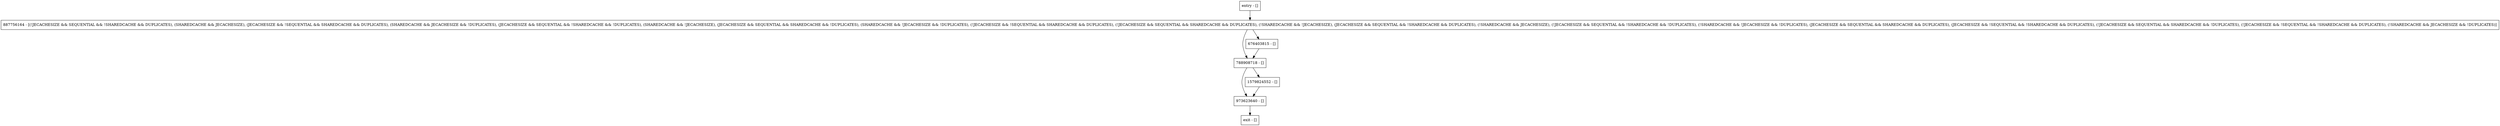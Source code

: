 digraph refreshTreeAdminMemoryUsage {
node [shape=record];
entry [label="entry - []"];
exit [label="exit - []"];
887756164 [label="887756164 - [(!JECACHESIZE && SEQUENTIAL && !SHAREDCACHE && DUPLICATES), (SHAREDCACHE && JECACHESIZE), (JECACHESIZE && !SEQUENTIAL && SHAREDCACHE && DUPLICATES), (SHAREDCACHE && JECACHESIZE && !DUPLICATES), (JECACHESIZE && SEQUENTIAL && !SHAREDCACHE && !DUPLICATES), (SHAREDCACHE && !JECACHESIZE), (JECACHESIZE && SEQUENTIAL && SHAREDCACHE && !DUPLICATES), (SHAREDCACHE && !JECACHESIZE && !DUPLICATES), (!JECACHESIZE && !SEQUENTIAL && SHAREDCACHE && DUPLICATES), (!JECACHESIZE && SEQUENTIAL && SHAREDCACHE && DUPLICATES), (!SHAREDCACHE && !JECACHESIZE), (JECACHESIZE && SEQUENTIAL && !SHAREDCACHE && DUPLICATES), (!SHAREDCACHE && JECACHESIZE), (!JECACHESIZE && SEQUENTIAL && !SHAREDCACHE && !DUPLICATES), (!SHAREDCACHE && !JECACHESIZE && !DUPLICATES), (JECACHESIZE && SEQUENTIAL && SHAREDCACHE && DUPLICATES), (JECACHESIZE && !SEQUENTIAL && !SHAREDCACHE && DUPLICATES), (!JECACHESIZE && SEQUENTIAL && SHAREDCACHE && !DUPLICATES), (!JECACHESIZE && !SEQUENTIAL && !SHAREDCACHE && DUPLICATES), (!SHAREDCACHE && JECACHESIZE && !DUPLICATES)]"];
788908718 [label="788908718 - []"];
676403815 [label="676403815 - []"];
973623640 [label="973623640 - []"];
1579824552 [label="1579824552 - []"];
entry;
exit;
entry -> 887756164;
887756164 -> 788908718;
887756164 -> 676403815;
788908718 -> 973623640;
788908718 -> 1579824552;
676403815 -> 788908718;
973623640 -> exit;
1579824552 -> 973623640;
}
